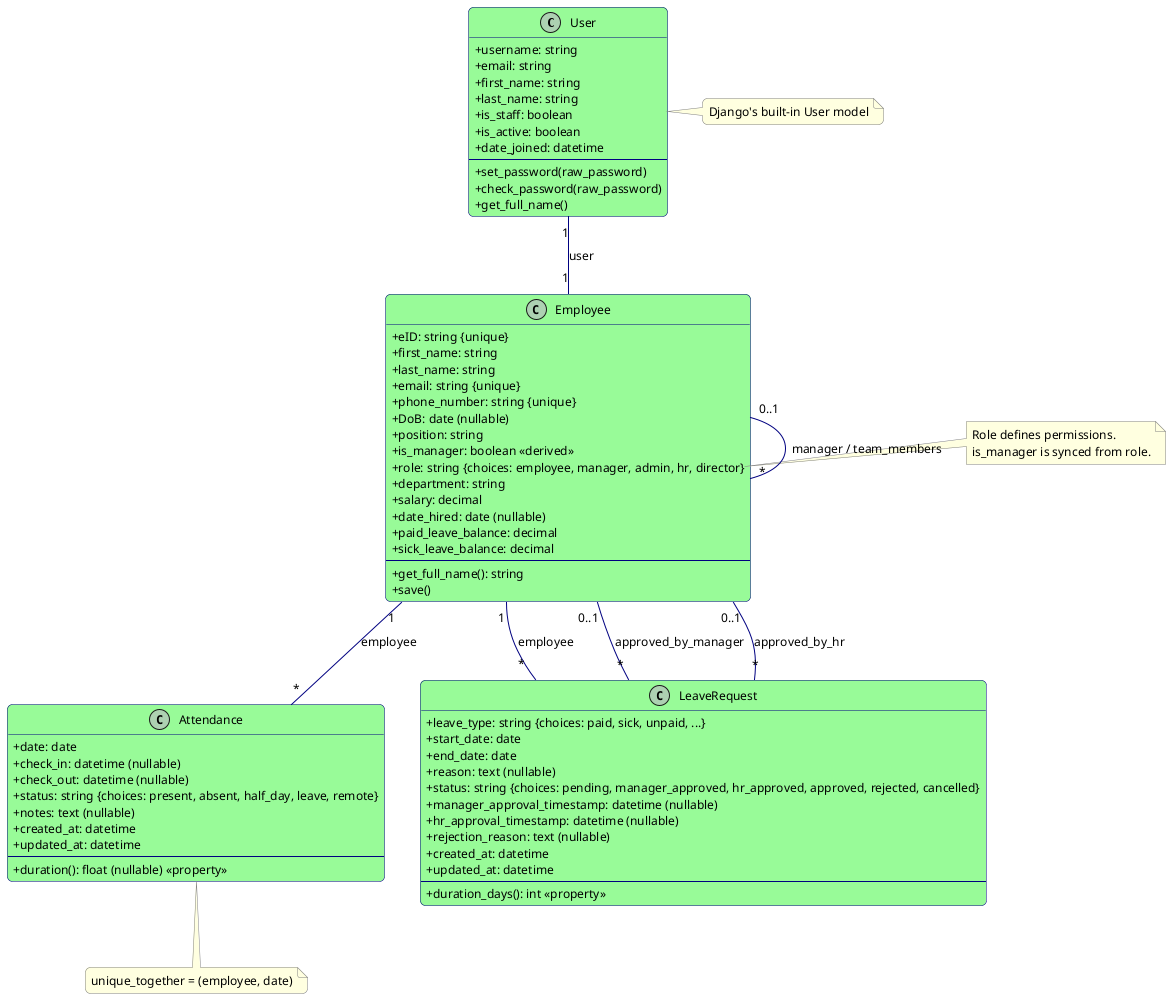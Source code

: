@startuml
' Define skin parameters for better readability
skinparam classAttributeIconSize 0
skinparam defaultFontName Arial
skinparam defaultFontSize 12
skinparam roundcorner 10
skinparam shadowing false
skinparam class {
    BackgroundColor PaleGreen
    ArrowColor Navy
    BorderColor Navy
}
skinparam note {
    BackgroundColor LightYellow
    BorderColor Gray
}

' --- Classes ---

class User {
  + username: string
  + email: string
  + first_name: string
  + last_name: string
  + is_staff: boolean
  + is_active: boolean
  + date_joined: datetime
  --
  + set_password(raw_password)
  + check_password(raw_password)
  + get_full_name()
  ' ... other standard User methods ...
}
note right of User: Django's built-in User model

class Employee {
  + eID: string {unique}
  + first_name: string
  + last_name: string
  + email: string {unique}
  + phone_number: string {unique}
  + DoB: date (nullable)
  + position: string
  + is_manager: boolean <<derived>>
  + role: string {choices: employee, manager, admin, hr, director}
  + department: string
  + salary: decimal
  + date_hired: date (nullable)
  + paid_leave_balance: decimal
  + sick_leave_balance: decimal
  --
  + get_full_name(): string
  + save()
}
note right of Employee::role
  Role defines permissions.
  is_manager is synced from role.
end note

class Attendance {
  + date: date
  + check_in: datetime (nullable)
  + check_out: datetime (nullable)
  + status: string {choices: present, absent, half_day, leave, remote}
  + notes: text (nullable)
  + created_at: datetime
  + updated_at: datetime
  --
  + duration(): float (nullable) <<property>>
}
note bottom of Attendance
  unique_together = (employee, date)
end note

class LeaveRequest {
  + leave_type: string {choices: paid, sick, unpaid, ...}
  + start_date: date
  + end_date: date
  + reason: text (nullable)
  + status: string {choices: pending, manager_approved, hr_approved, approved, rejected, cancelled}
  + manager_approval_timestamp: datetime (nullable)
  + hr_approval_timestamp: datetime (nullable)
  + rejection_reason: text (nullable)
  + created_at: datetime
  + updated_at: datetime
  --
  + duration_days(): int <<property>>
}

' --- Relationships ---

User "1" -- "1" Employee : user
Employee "1" -- "*" Attendance : employee
Employee "1" -- "*" LeaveRequest : employee

' Self-referencing relationship for manager
Employee "0..1" -- "*" Employee : manager / team_members

' Relationships for approval tracking in LeaveRequest
Employee "0..1" -- "*" LeaveRequest : approved_by_manager
Employee "0..1" -- "*" LeaveRequest : approved_by_hr


@enduml